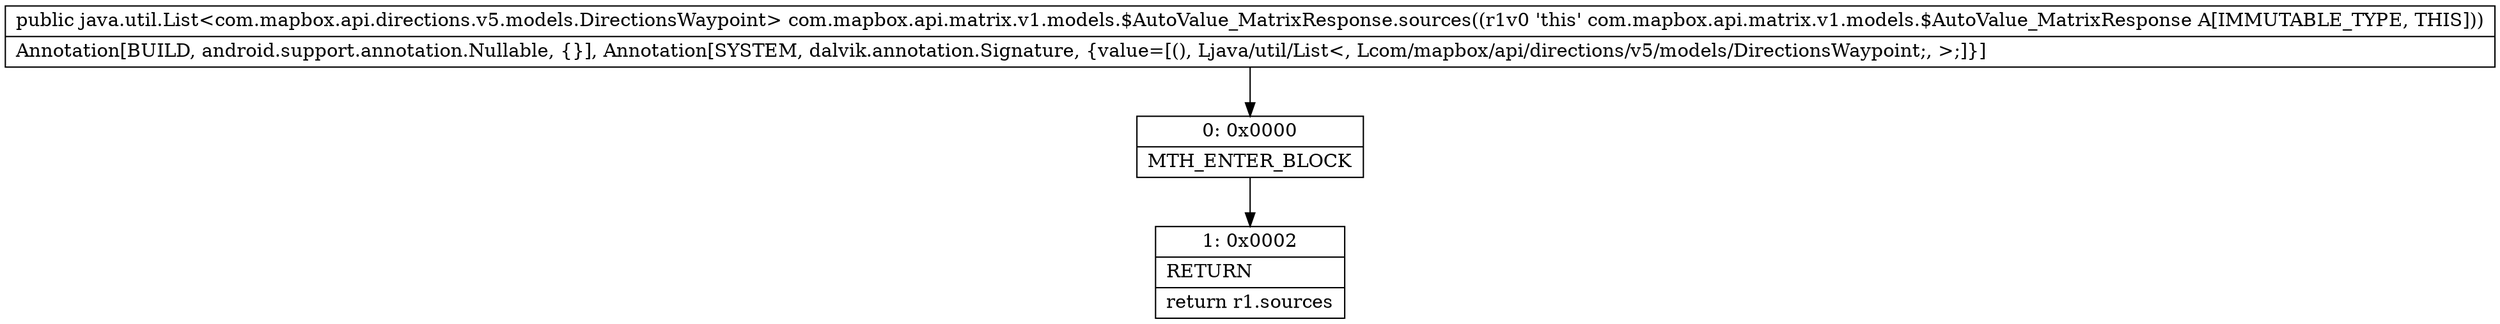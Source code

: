 digraph "CFG forcom.mapbox.api.matrix.v1.models.$AutoValue_MatrixResponse.sources()Ljava\/util\/List;" {
Node_0 [shape=record,label="{0\:\ 0x0000|MTH_ENTER_BLOCK\l}"];
Node_1 [shape=record,label="{1\:\ 0x0002|RETURN\l|return r1.sources\l}"];
MethodNode[shape=record,label="{public java.util.List\<com.mapbox.api.directions.v5.models.DirectionsWaypoint\> com.mapbox.api.matrix.v1.models.$AutoValue_MatrixResponse.sources((r1v0 'this' com.mapbox.api.matrix.v1.models.$AutoValue_MatrixResponse A[IMMUTABLE_TYPE, THIS]))  | Annotation[BUILD, android.support.annotation.Nullable, \{\}], Annotation[SYSTEM, dalvik.annotation.Signature, \{value=[(), Ljava\/util\/List\<, Lcom\/mapbox\/api\/directions\/v5\/models\/DirectionsWaypoint;, \>;]\}]\l}"];
MethodNode -> Node_0;
Node_0 -> Node_1;
}

